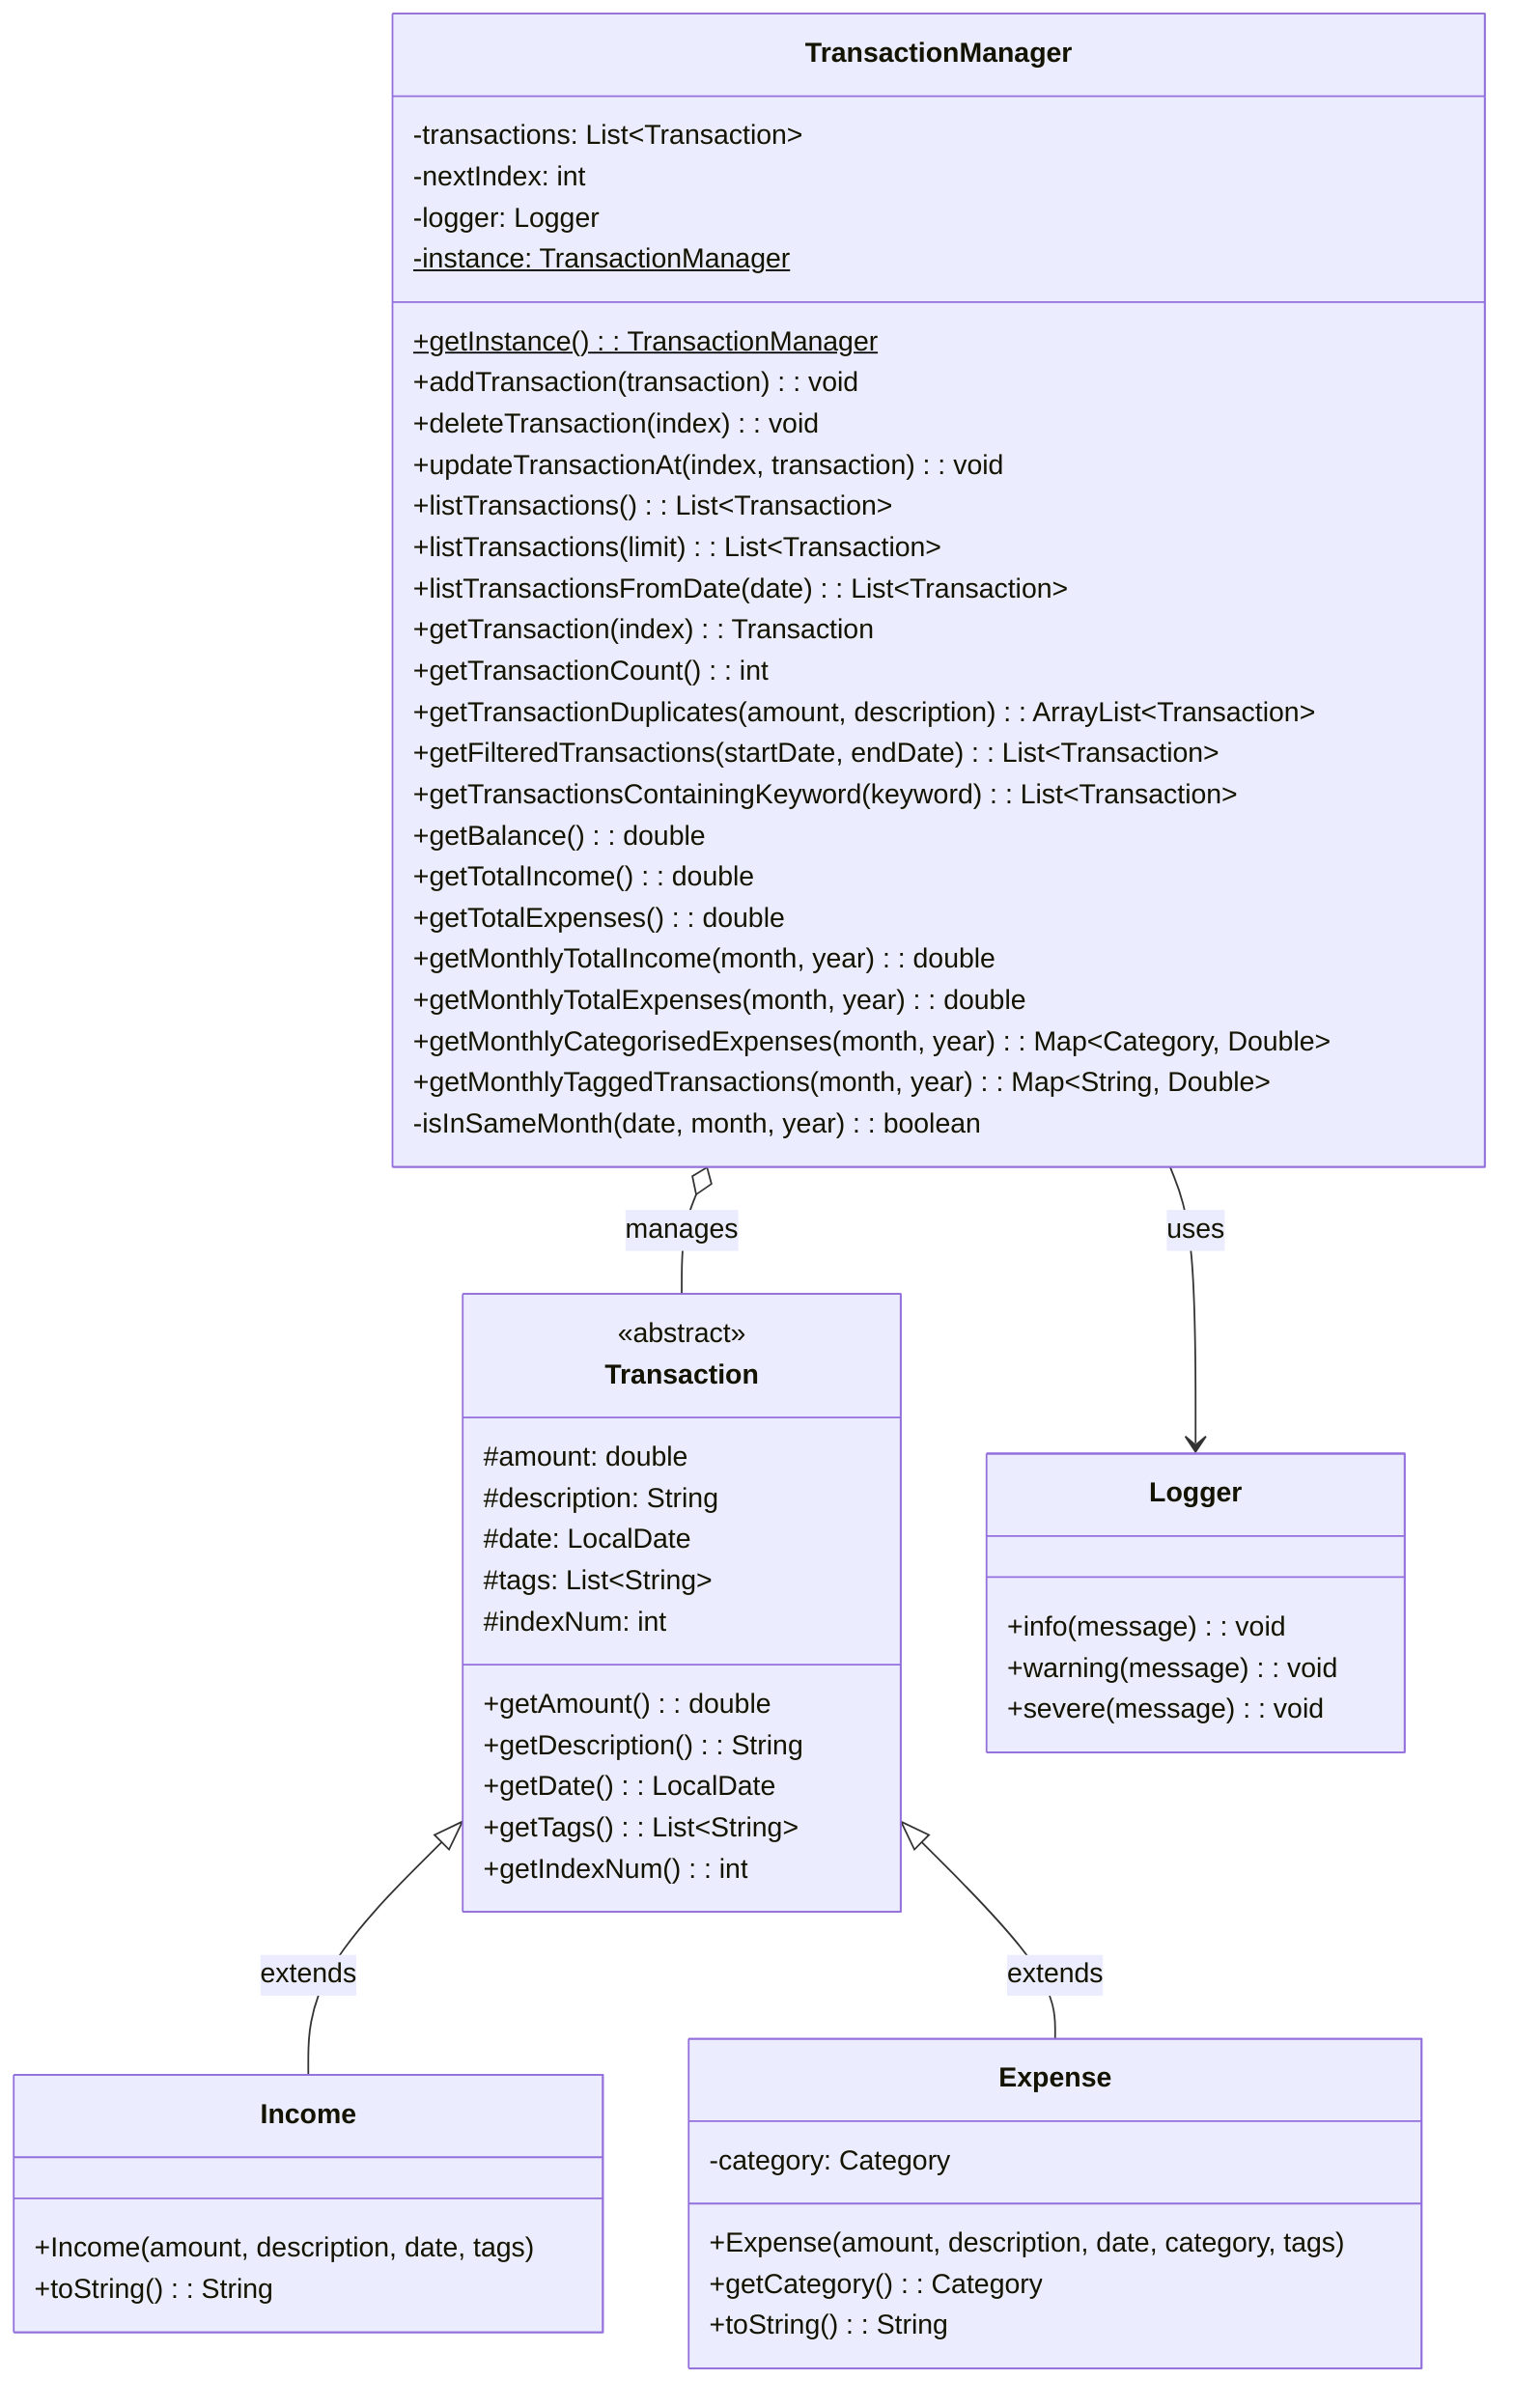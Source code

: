 classDiagram
    class TransactionManager {
        -transactions: List~Transaction~
        -nextIndex: int
        -logger: Logger
        -instance: TransactionManager$
        +getInstance(): TransactionManager$
        +addTransaction(transaction): void
        +deleteTransaction(index): void
        +updateTransactionAt(index, transaction): void
        +listTransactions(): List~Transaction~
        +listTransactions(limit): List~Transaction~
        +listTransactionsFromDate(date): List~Transaction~
        +getTransaction(index): Transaction
        +getTransactionCount(): int
        +getTransactionDuplicates(amount, description): ArrayList~Transaction~
        +getFilteredTransactions(startDate, endDate): List~Transaction~
        +getTransactionsContainingKeyword(keyword): List~Transaction~
        +getBalance(): double
        +getTotalIncome(): double
        +getTotalExpenses(): double
        +getMonthlyTotalIncome(month, year): double
        +getMonthlyTotalExpenses(month, year): double
        +getMonthlyCategorisedExpenses(month, year): Map~Category, Double~
        +getMonthlyTaggedTransactions(month, year): Map~String, Double~
        -isInSameMonth(date, month, year): boolean
    }

    class Transaction {
        <<abstract>>
        #amount: double
        #description: String
        #date: LocalDate
        #tags: List~String~
        #indexNum: int
        +getAmount(): double
        +getDescription(): String
        +getDate(): LocalDate
        +getTags(): List~String~
        +getIndexNum(): int
    }

    class Income {
        +Income(amount, description, date, tags)
        +toString(): String
    }

    class Expense {
        -category: Category
        +Expense(amount, description, date, category, tags)
        +getCategory(): Category
        +toString(): String
    }

    class Logger {
        +info(message): void
        +warning(message): void
        +severe(message): void
    }

    TransactionManager o-- Transaction : manages
    Transaction <|-- Income : extends
    Transaction <|-- Expense : extends
    TransactionManager --> Logger : uses